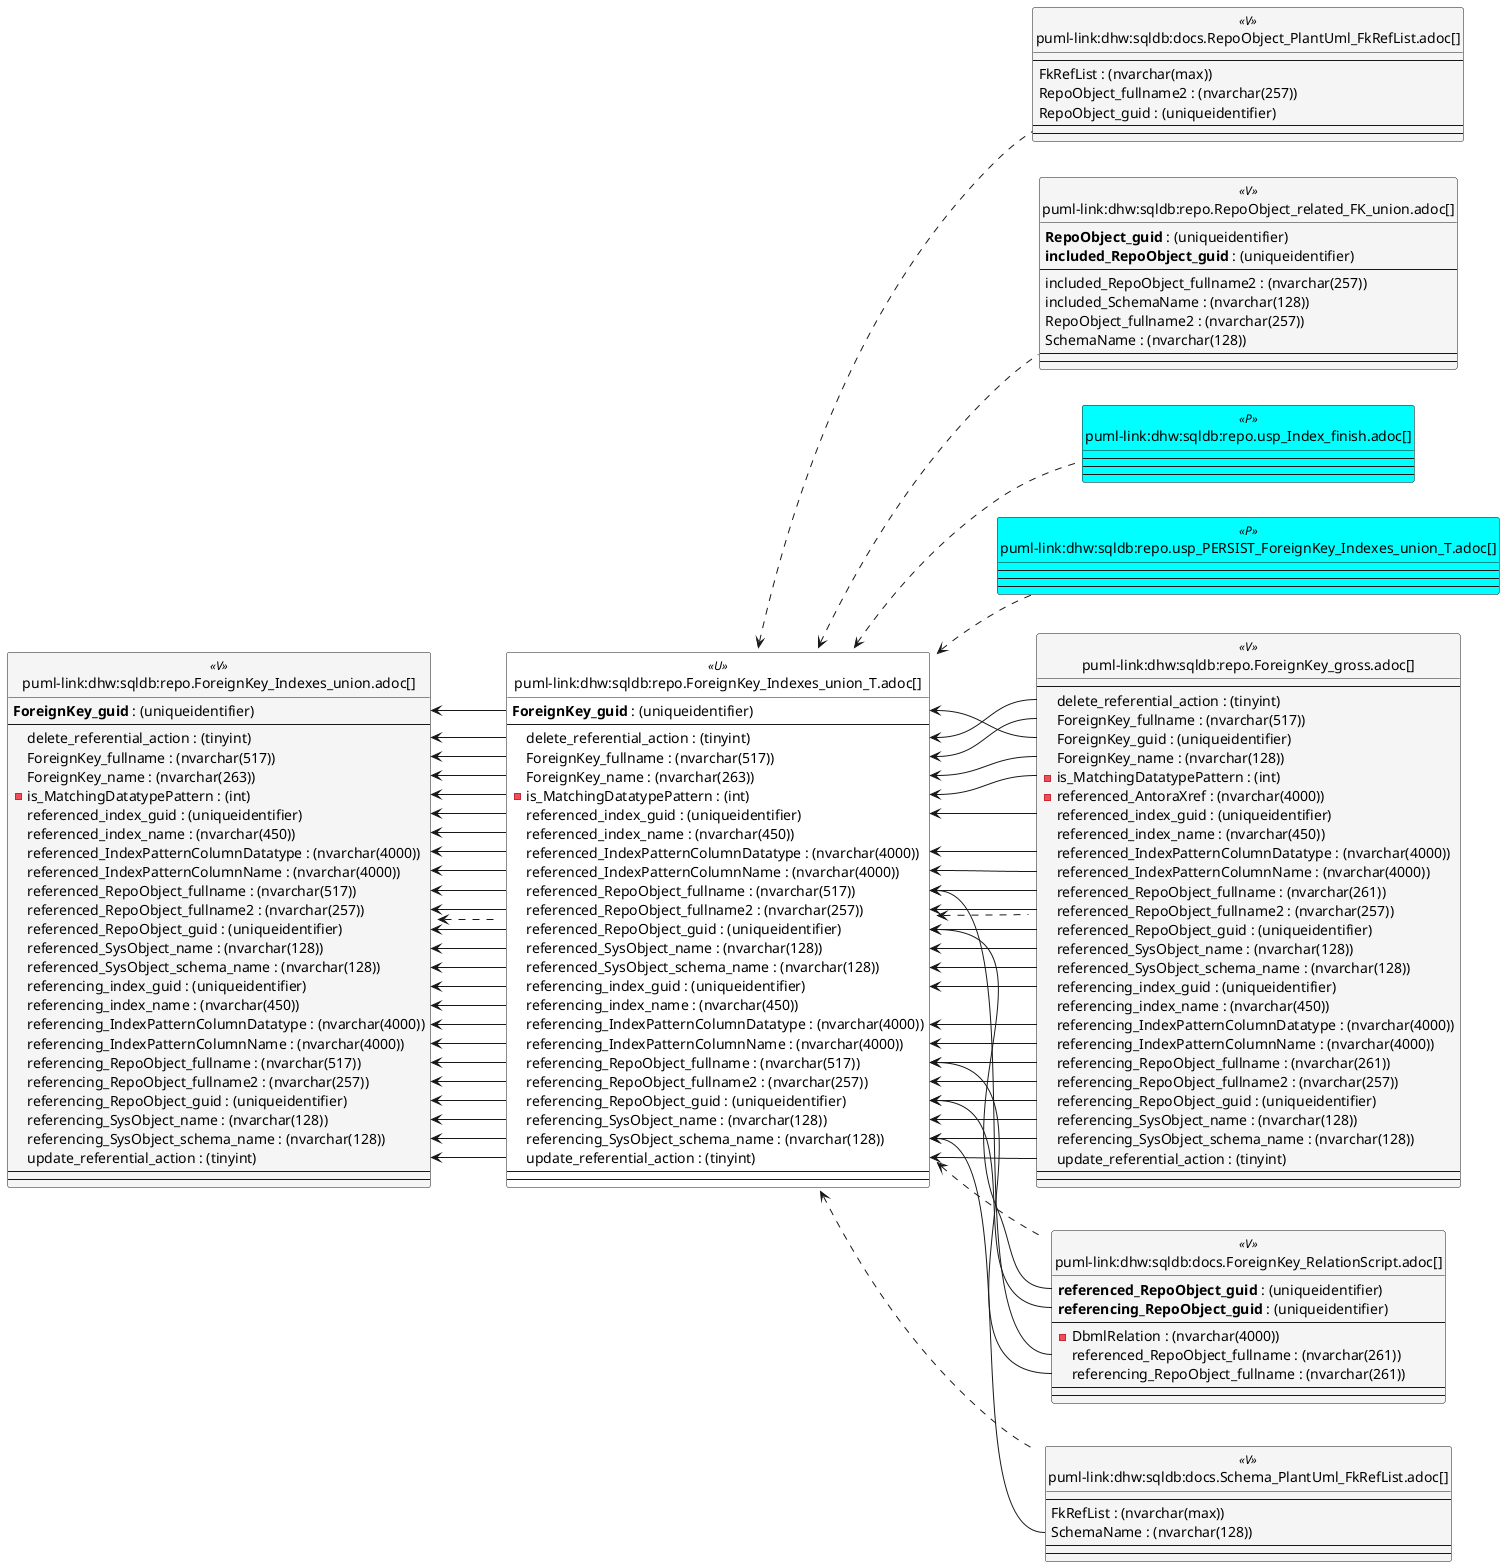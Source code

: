 @startuml
left to right direction
'top to bottom direction
hide circle
'avoide "." issues:
set namespaceSeparator none


skinparam class {
  BackgroundColor White
  BackgroundColor<<FN>> Yellow
  BackgroundColor<<FS>> Yellow
  BackgroundColor<<FT>> LightGray
  BackgroundColor<<IF>> Yellow
  BackgroundColor<<IS>> Yellow
  BackgroundColor<<P>> Aqua
  BackgroundColor<<PC>> Aqua
  BackgroundColor<<SN>> Yellow
  BackgroundColor<<SO>> SlateBlue
  BackgroundColor<<TF>> LightGray
  BackgroundColor<<TR>> Tomato
  BackgroundColor<<U>> White
  BackgroundColor<<V>> WhiteSmoke
  BackgroundColor<<X>> Aqua
  BackgroundColor<<external>> AliceBlue
}


entity "puml-link:dhw:sqldb:docs.ForeignKey_RelationScript.adoc[]" as docs.ForeignKey_RelationScript << V >> {
  **referenced_RepoObject_guid** : (uniqueidentifier)
  **referencing_RepoObject_guid** : (uniqueidentifier)
  --
  - DbmlRelation : (nvarchar(4000))
  referenced_RepoObject_fullname : (nvarchar(261))
  referencing_RepoObject_fullname : (nvarchar(261))
  --
  --
}

entity "puml-link:dhw:sqldb:docs.RepoObject_PlantUml_FkRefList.adoc[]" as docs.RepoObject_PlantUml_FkRefList << V >> {
  --
  FkRefList : (nvarchar(max))
  RepoObject_fullname2 : (nvarchar(257))
  RepoObject_guid : (uniqueidentifier)
  --
  --
}

entity "puml-link:dhw:sqldb:docs.Schema_PlantUml_FkRefList.adoc[]" as docs.Schema_PlantUml_FkRefList << V >> {
  --
  FkRefList : (nvarchar(max))
  SchemaName : (nvarchar(128))
  --
  --
}

entity "puml-link:dhw:sqldb:repo.ForeignKey_gross.adoc[]" as repo.ForeignKey_gross << V >> {
  --
  delete_referential_action : (tinyint)
  ForeignKey_fullname : (nvarchar(517))
  ForeignKey_guid : (uniqueidentifier)
  ForeignKey_name : (nvarchar(128))
  - is_MatchingDatatypePattern : (int)
  - referenced_AntoraXref : (nvarchar(4000))
  referenced_index_guid : (uniqueidentifier)
  referenced_index_name : (nvarchar(450))
  referenced_IndexPatternColumnDatatype : (nvarchar(4000))
  referenced_IndexPatternColumnName : (nvarchar(4000))
  referenced_RepoObject_fullname : (nvarchar(261))
  referenced_RepoObject_fullname2 : (nvarchar(257))
  referenced_RepoObject_guid : (uniqueidentifier)
  referenced_SysObject_name : (nvarchar(128))
  referenced_SysObject_schema_name : (nvarchar(128))
  referencing_index_guid : (uniqueidentifier)
  referencing_index_name : (nvarchar(450))
  referencing_IndexPatternColumnDatatype : (nvarchar(4000))
  referencing_IndexPatternColumnName : (nvarchar(4000))
  referencing_RepoObject_fullname : (nvarchar(261))
  referencing_RepoObject_fullname2 : (nvarchar(257))
  referencing_RepoObject_guid : (uniqueidentifier)
  referencing_SysObject_name : (nvarchar(128))
  referencing_SysObject_schema_name : (nvarchar(128))
  update_referential_action : (tinyint)
  --
  --
}

entity "puml-link:dhw:sqldb:repo.ForeignKey_Indexes_union.adoc[]" as repo.ForeignKey_Indexes_union << V >> {
  **ForeignKey_guid** : (uniqueidentifier)
  --
  delete_referential_action : (tinyint)
  ForeignKey_fullname : (nvarchar(517))
  ForeignKey_name : (nvarchar(263))
  - is_MatchingDatatypePattern : (int)
  referenced_index_guid : (uniqueidentifier)
  referenced_index_name : (nvarchar(450))
  referenced_IndexPatternColumnDatatype : (nvarchar(4000))
  referenced_IndexPatternColumnName : (nvarchar(4000))
  referenced_RepoObject_fullname : (nvarchar(517))
  referenced_RepoObject_fullname2 : (nvarchar(257))
  referenced_RepoObject_guid : (uniqueidentifier)
  referenced_SysObject_name : (nvarchar(128))
  referenced_SysObject_schema_name : (nvarchar(128))
  referencing_index_guid : (uniqueidentifier)
  referencing_index_name : (nvarchar(450))
  referencing_IndexPatternColumnDatatype : (nvarchar(4000))
  referencing_IndexPatternColumnName : (nvarchar(4000))
  referencing_RepoObject_fullname : (nvarchar(517))
  referencing_RepoObject_fullname2 : (nvarchar(257))
  referencing_RepoObject_guid : (uniqueidentifier)
  referencing_SysObject_name : (nvarchar(128))
  referencing_SysObject_schema_name : (nvarchar(128))
  update_referential_action : (tinyint)
  --
  --
}

entity "puml-link:dhw:sqldb:repo.ForeignKey_Indexes_union_T.adoc[]" as repo.ForeignKey_Indexes_union_T << U >> {
  **ForeignKey_guid** : (uniqueidentifier)
  --
  delete_referential_action : (tinyint)
  ForeignKey_fullname : (nvarchar(517))
  ForeignKey_name : (nvarchar(263))
  - is_MatchingDatatypePattern : (int)
  referenced_index_guid : (uniqueidentifier)
  referenced_index_name : (nvarchar(450))
  referenced_IndexPatternColumnDatatype : (nvarchar(4000))
  referenced_IndexPatternColumnName : (nvarchar(4000))
  referenced_RepoObject_fullname : (nvarchar(517))
  referenced_RepoObject_fullname2 : (nvarchar(257))
  referenced_RepoObject_guid : (uniqueidentifier)
  referenced_SysObject_name : (nvarchar(128))
  referenced_SysObject_schema_name : (nvarchar(128))
  referencing_index_guid : (uniqueidentifier)
  referencing_index_name : (nvarchar(450))
  referencing_IndexPatternColumnDatatype : (nvarchar(4000))
  referencing_IndexPatternColumnName : (nvarchar(4000))
  referencing_RepoObject_fullname : (nvarchar(517))
  referencing_RepoObject_fullname2 : (nvarchar(257))
  referencing_RepoObject_guid : (uniqueidentifier)
  referencing_SysObject_name : (nvarchar(128))
  referencing_SysObject_schema_name : (nvarchar(128))
  update_referential_action : (tinyint)
  --
  --
}

entity "puml-link:dhw:sqldb:repo.RepoObject_related_FK_union.adoc[]" as repo.RepoObject_related_FK_union << V >> {
  **RepoObject_guid** : (uniqueidentifier)
  **included_RepoObject_guid** : (uniqueidentifier)
  --
  included_RepoObject_fullname2 : (nvarchar(257))
  included_SchemaName : (nvarchar(128))
  RepoObject_fullname2 : (nvarchar(257))
  SchemaName : (nvarchar(128))
  --
  --
}

entity "puml-link:dhw:sqldb:repo.usp_Index_finish.adoc[]" as repo.usp_Index_finish << P >> {
  --
  --
  --
}

entity "puml-link:dhw:sqldb:repo.usp_PERSIST_ForeignKey_Indexes_union_T.adoc[]" as repo.usp_PERSIST_ForeignKey_Indexes_union_T << P >> {
  --
  --
  --
}

repo.ForeignKey_Indexes_union <.. repo.ForeignKey_Indexes_union_T
repo.ForeignKey_Indexes_union_T <.. repo.RepoObject_related_FK_union
repo.ForeignKey_Indexes_union_T <.. repo.ForeignKey_gross
repo.ForeignKey_Indexes_union_T <.. docs.ForeignKey_RelationScript
repo.ForeignKey_Indexes_union_T <.. repo.usp_Index_finish
repo.ForeignKey_Indexes_union_T <.. docs.RepoObject_PlantUml_FkRefList
repo.ForeignKey_Indexes_union_T <.. repo.usp_PERSIST_ForeignKey_Indexes_union_T
repo.ForeignKey_Indexes_union_T <.. docs.Schema_PlantUml_FkRefList
"repo.ForeignKey_Indexes_union::delete_referential_action" <-- "repo.ForeignKey_Indexes_union_T::delete_referential_action"
"repo.ForeignKey_Indexes_union::ForeignKey_fullname" <-- "repo.ForeignKey_Indexes_union_T::ForeignKey_fullname"
"repo.ForeignKey_Indexes_union::ForeignKey_guid" <-- "repo.ForeignKey_Indexes_union_T::ForeignKey_guid"
"repo.ForeignKey_Indexes_union::ForeignKey_name" <-- "repo.ForeignKey_Indexes_union_T::ForeignKey_name"
"repo.ForeignKey_Indexes_union::is_MatchingDatatypePattern" <-- "repo.ForeignKey_Indexes_union_T::is_MatchingDatatypePattern"
"repo.ForeignKey_Indexes_union::referenced_index_guid" <-- "repo.ForeignKey_Indexes_union_T::referenced_index_guid"
"repo.ForeignKey_Indexes_union::referenced_index_name" <-- "repo.ForeignKey_Indexes_union_T::referenced_index_name"
"repo.ForeignKey_Indexes_union::referenced_IndexPatternColumnDatatype" <-- "repo.ForeignKey_Indexes_union_T::referenced_IndexPatternColumnDatatype"
"repo.ForeignKey_Indexes_union::referenced_IndexPatternColumnName" <-- "repo.ForeignKey_Indexes_union_T::referenced_IndexPatternColumnName"
"repo.ForeignKey_Indexes_union::referenced_RepoObject_fullname" <-- "repo.ForeignKey_Indexes_union_T::referenced_RepoObject_fullname"
"repo.ForeignKey_Indexes_union::referenced_RepoObject_fullname2" <-- "repo.ForeignKey_Indexes_union_T::referenced_RepoObject_fullname2"
"repo.ForeignKey_Indexes_union::referenced_RepoObject_guid" <-- "repo.ForeignKey_Indexes_union_T::referenced_RepoObject_guid"
"repo.ForeignKey_Indexes_union::referenced_SysObject_name" <-- "repo.ForeignKey_Indexes_union_T::referenced_SysObject_name"
"repo.ForeignKey_Indexes_union::referenced_SysObject_schema_name" <-- "repo.ForeignKey_Indexes_union_T::referenced_SysObject_schema_name"
"repo.ForeignKey_Indexes_union::referencing_index_guid" <-- "repo.ForeignKey_Indexes_union_T::referencing_index_guid"
"repo.ForeignKey_Indexes_union::referencing_index_name" <-- "repo.ForeignKey_Indexes_union_T::referencing_index_name"
"repo.ForeignKey_Indexes_union::referencing_IndexPatternColumnDatatype" <-- "repo.ForeignKey_Indexes_union_T::referencing_IndexPatternColumnDatatype"
"repo.ForeignKey_Indexes_union::referencing_IndexPatternColumnName" <-- "repo.ForeignKey_Indexes_union_T::referencing_IndexPatternColumnName"
"repo.ForeignKey_Indexes_union::referencing_RepoObject_fullname" <-- "repo.ForeignKey_Indexes_union_T::referencing_RepoObject_fullname"
"repo.ForeignKey_Indexes_union::referencing_RepoObject_fullname2" <-- "repo.ForeignKey_Indexes_union_T::referencing_RepoObject_fullname2"
"repo.ForeignKey_Indexes_union::referencing_RepoObject_guid" <-- "repo.ForeignKey_Indexes_union_T::referencing_RepoObject_guid"
"repo.ForeignKey_Indexes_union::referencing_SysObject_name" <-- "repo.ForeignKey_Indexes_union_T::referencing_SysObject_name"
"repo.ForeignKey_Indexes_union::referencing_SysObject_schema_name" <-- "repo.ForeignKey_Indexes_union_T::referencing_SysObject_schema_name"
"repo.ForeignKey_Indexes_union::update_referential_action" <-- "repo.ForeignKey_Indexes_union_T::update_referential_action"
"repo.ForeignKey_Indexes_union_T::delete_referential_action" <-- "repo.ForeignKey_gross::delete_referential_action"
"repo.ForeignKey_Indexes_union_T::ForeignKey_fullname" <-- "repo.ForeignKey_gross::ForeignKey_fullname"
"repo.ForeignKey_Indexes_union_T::ForeignKey_guid" <-- "repo.ForeignKey_gross::ForeignKey_guid"
"repo.ForeignKey_Indexes_union_T::ForeignKey_name" <-- "repo.ForeignKey_gross::ForeignKey_name"
"repo.ForeignKey_Indexes_union_T::is_MatchingDatatypePattern" <-- "repo.ForeignKey_gross::is_MatchingDatatypePattern"
"repo.ForeignKey_Indexes_union_T::referenced_index_guid" <-- "repo.ForeignKey_gross::referenced_index_guid"
"repo.ForeignKey_Indexes_union_T::referenced_IndexPatternColumnDatatype" <-- "repo.ForeignKey_gross::referenced_IndexPatternColumnDatatype"
"repo.ForeignKey_Indexes_union_T::referenced_IndexPatternColumnName" <-- "repo.ForeignKey_gross::referenced_IndexPatternColumnName"
"repo.ForeignKey_Indexes_union_T::referenced_RepoObject_fullname" <-- "docs.ForeignKey_RelationScript::referenced_RepoObject_fullname"
"repo.ForeignKey_Indexes_union_T::referenced_RepoObject_fullname" <-- "repo.ForeignKey_gross::referenced_RepoObject_fullname"
"repo.ForeignKey_Indexes_union_T::referenced_RepoObject_fullname2" <-- "repo.ForeignKey_gross::referenced_RepoObject_fullname2"
"repo.ForeignKey_Indexes_union_T::referenced_RepoObject_guid" <-- "docs.ForeignKey_RelationScript::referenced_RepoObject_guid"
"repo.ForeignKey_Indexes_union_T::referenced_RepoObject_guid" <-- "repo.ForeignKey_gross::referenced_RepoObject_guid"
"repo.ForeignKey_Indexes_union_T::referenced_SysObject_name" <-- "repo.ForeignKey_gross::referenced_SysObject_name"
"repo.ForeignKey_Indexes_union_T::referenced_SysObject_schema_name" <-- "repo.ForeignKey_gross::referenced_SysObject_schema_name"
"repo.ForeignKey_Indexes_union_T::referencing_index_guid" <-- "repo.ForeignKey_gross::referencing_index_guid"
"repo.ForeignKey_Indexes_union_T::referencing_IndexPatternColumnDatatype" <-- "repo.ForeignKey_gross::referencing_IndexPatternColumnDatatype"
"repo.ForeignKey_Indexes_union_T::referencing_IndexPatternColumnName" <-- "repo.ForeignKey_gross::referencing_IndexPatternColumnName"
"repo.ForeignKey_Indexes_union_T::referencing_RepoObject_fullname" <-- "docs.ForeignKey_RelationScript::referencing_RepoObject_fullname"
"repo.ForeignKey_Indexes_union_T::referencing_RepoObject_fullname" <-- "repo.ForeignKey_gross::referencing_RepoObject_fullname"
"repo.ForeignKey_Indexes_union_T::referencing_RepoObject_fullname2" <-- "repo.ForeignKey_gross::referencing_RepoObject_fullname2"
"repo.ForeignKey_Indexes_union_T::referencing_RepoObject_guid" <-- "docs.ForeignKey_RelationScript::referencing_RepoObject_guid"
"repo.ForeignKey_Indexes_union_T::referencing_RepoObject_guid" <-- "repo.ForeignKey_gross::referencing_RepoObject_guid"
"repo.ForeignKey_Indexes_union_T::referencing_SysObject_name" <-- "repo.ForeignKey_gross::referencing_SysObject_name"
"repo.ForeignKey_Indexes_union_T::referencing_SysObject_schema_name" <-- "repo.ForeignKey_gross::referencing_SysObject_schema_name"
"repo.ForeignKey_Indexes_union_T::referencing_SysObject_schema_name" <-- "docs.Schema_PlantUml_FkRefList::SchemaName"
"repo.ForeignKey_Indexes_union_T::update_referential_action" <-- "repo.ForeignKey_gross::update_referential_action"
@enduml

